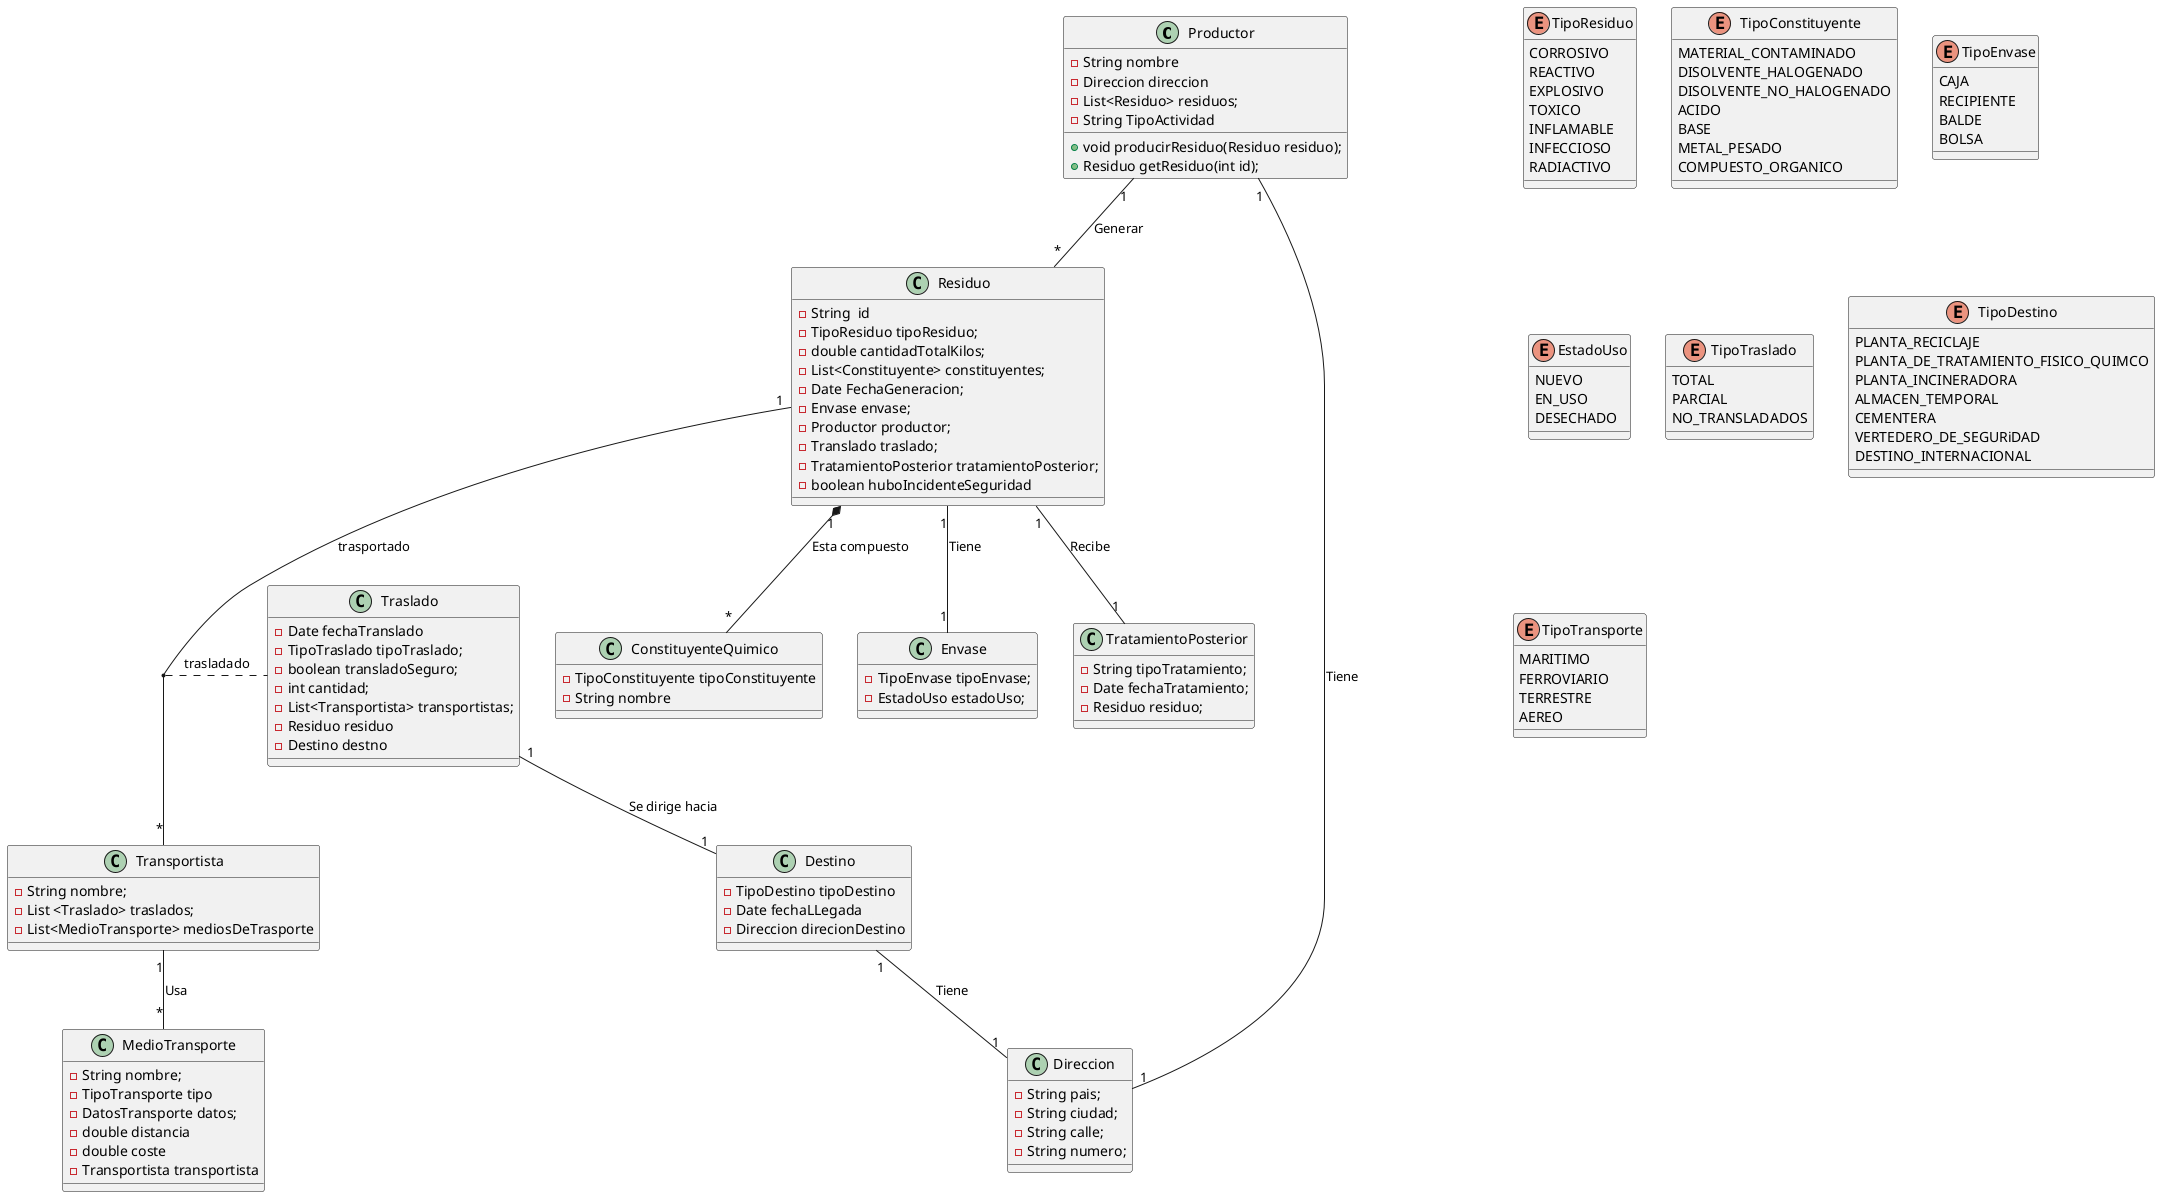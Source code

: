 @startuml
class Productor{
    - String nombre
    - Direccion direccion
    - List<Residuo> residuos;
    - String TipoActividad
    
    + void producirResiduo(Residuo residuo);
    + Residuo getResiduo(int id); 
}

class Direccion{
    - String pais;
    - String ciudad;
    - String calle;
    - String numero;
}

enum TipoResiduo{
    CORROSIVO
    REACTIVO
    EXPLOSIVO
    TOXICO
    INFLAMABLE
    INFECCIOSO
    RADIACTIVO
}

class Residuo{
    - String  id
    - TipoResiduo tipoResiduo;
    - double cantidadTotalKilos;
    - List<Constituyente> constituyentes;
    - Date FechaGeneracion;
    - Envase envase;
    - Productor productor;
    - Translado traslado;
    - TratamientoPosterior tratamientoPosterior;
    - boolean huboIncidenteSeguridad
}
enum TipoConstituyente{
    MATERIAL_CONTAMINADO
    DISOLVENTE_HALOGENADO
    DISOLVENTE_NO_HALOGENADO
    ACIDO
    BASE
    METAL_PESADO
    COMPUESTO_ORGANICO
}


class ConstituyenteQuimico{
    - TipoConstituyente tipoConstituyente
    - String nombre
}

enum TipoEnvase{
    CAJA
    RECIPIENTE
    BALDE
    BOLSA
}

enum EstadoUso{
    NUEVO
    EN_USO
    DESECHADO
}

class Envase{
    - TipoEnvase tipoEnvase;
    - EstadoUso estadoUso;
}

class Transportista{
    - String nombre;
    - List <Traslado> traslados;
    - List<MedioTransporte> mediosDeTrasporte
}

class TratamientoPosterior{
    - String tipoTratamiento;
    - Date fechaTratamiento;
    - Residuo residuo;
}

enum TipoTraslado{
TOTAL
PARCIAL
NO_TRANSLADADOS
}

class Traslado{
    - Date fechaTranslado
    - TipoTraslado tipoTraslado;
    - boolean transladoSeguro;
    - int cantidad;
    - List<Transportista> transportistas;
    - Residuo residuo
    - Destino destno
}

enum TipoDestino {
  PLANTA_RECICLAJE
  PLANTA_DE_TRATAMIENTO_FISICO_QUIMCO
  PLANTA_INCINERADORA
  ALMACEN_TEMPORAL
  CEMENTERA
  VERTEDERO_DE_SEGURiDAD
  DESTINO_INTERNACIONAL
}

class Destino{
    - TipoDestino tipoDestino
    - Date fechaLLegada
    - Direccion direcionDestino
}

enum TipoTransporte {
    MARITIMO
    FERROVIARIO
    TERRESTRE
    AEREO
}

class MedioTransporte{
    - String nombre;
    - TipoTransporte tipo
    - DatosTransporte datos;
    - double distancia
    - double coste 
    - Transportista transportista
}

Productor "1" -- "*" Residuo : Generar
Residuo "1" -- "*" Transportista: trasportado
(Residuo , Transportista) .. Traslado : trasladado 
Transportista "1" -- "*" MedioTransporte : Usa
Residuo "1"  *-- "*" ConstituyenteQuimico : Esta compuesto
Residuo "1" -- "1" Envase : Tiene
Residuo "1" -- "1" TratamientoPosterior : Recibe 
Productor "1" -- "1" Direccion : Tiene 
Traslado "1" -- "1" Destino : Se dirige hacia
Destino "1" -- "1" Direccion : Tiene
@enduml
